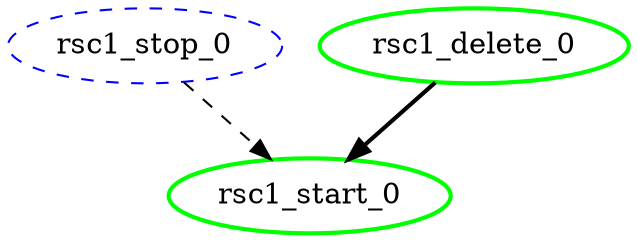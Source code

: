 digraph "g" {
	size = "30,30"
"rsc1_stop_0" [ style="dashed" color="blue" fontcolor="black" ]
"rsc1_delete_0" [ tooltip="node2" style=bold color="green" fontcolor="black" ]
"rsc1_start_0" [ tooltip="node1" style=bold color="green" fontcolor="black" ]
"rsc1_stop_0" -> "rsc1_start_0" [ style = dashed]
"rsc1_delete_0" -> "rsc1_start_0" [ style = bold]
}
